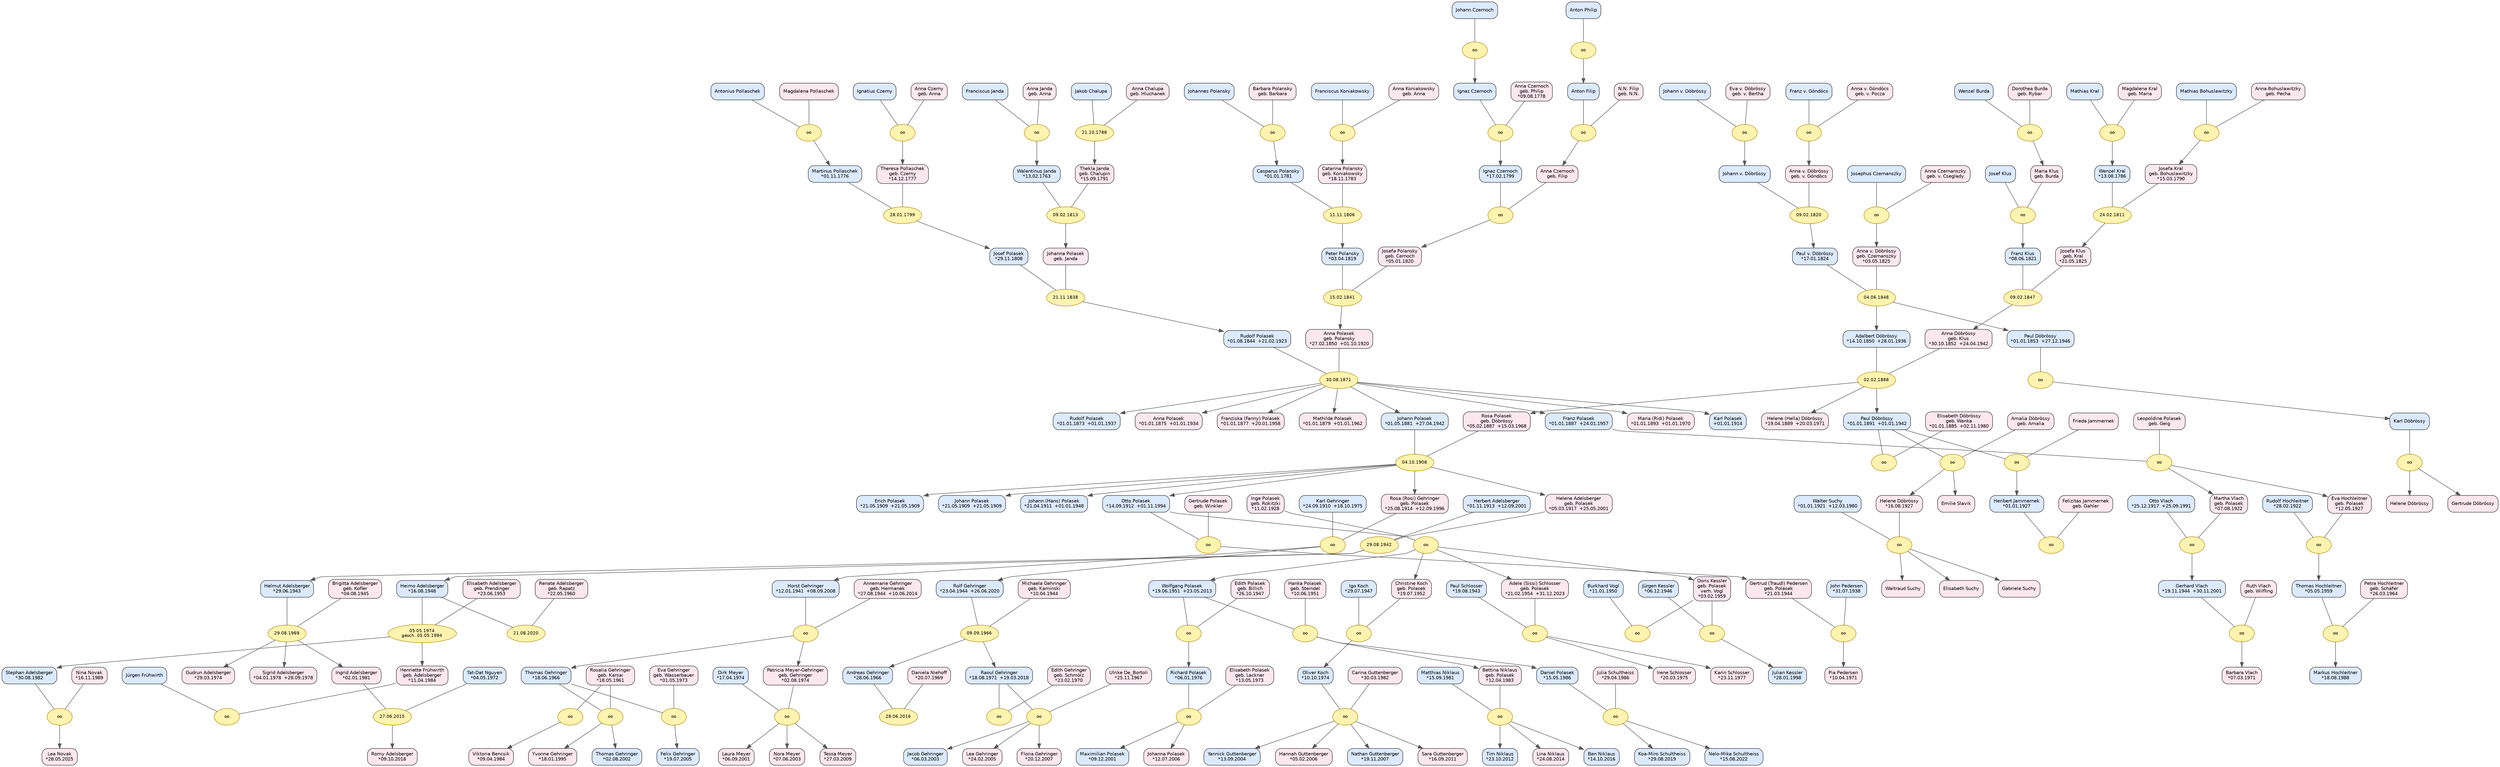 // Stammbaum
digraph {
	concentrate=false nodesep=0.45 overlap=false rankdir=TB ranksep=0.70 splines=polyline
	graph [fontname="DejaVu Sans" fontsize=12 label="" labelloc=t ordering=out]
	node [color="#333333" fontname="DejaVu Sans" fontsize=10 shape=box style="rounded,filled"]
	edge [color="#555555" fontname="DejaVu Sans"]
	att03 [label="Johann Polasek
*01.05.1881  +27.04.1942" fillcolor="#dbeafe" id=P_att03]
	att04 [label="Rosa Polasek
geb. Döbrössy
*05.02.1887  +15.03.1968" fillcolor="#fde7ef" id=P_att04]
	att05 [label="Herbert Adelsberger
*01.11.1913  +12.09.2001" fillcolor="#dbeafe" id=P_att05]
	att06 [label="Helene Adelsberger
geb. Polasek
*05.03.1917  +25.05.2001" fillcolor="#fde7ef" id=P_att06]
	att07 [label="Heimo Adelsberger
*16.08.1948" fillcolor="#dbeafe" id=P_att07]
	att08 [label="Renate Adelsberger
geb. Rapatz
*22.05.1960" fillcolor="#fde7ef" id=P_att08]
	att09 [label="Adalbert Döbrössy
*14.10.1850  +28.01.1936" fillcolor="#dbeafe" id=P_att09]
	att10 [label="Anna Döbrössy
geb. Klus
*30.10.1852  +24.04.1942" fillcolor="#fde7ef" id=P_att10]
	att14 [label="Elisabeth Adelsberger
geb. Prendinger
*23.06.1953" fillcolor="#fde7ef" id=P_att14]
	att21 [label="Stephan Adelsberger
*30.08.1982" fillcolor="#dbeafe" id=P_att21]
	att22 [label="Paul Döbrössy
*01.01.1853  +27.12.1946" fillcolor="#dbeafe" id=P_att22]
	att23 [label="Helene (Hella) Döbrössy
*19.04.1889  +20.03.1971" fillcolor="#fde7ef" id=P_att23]
	att24 [label="Walter Suchy
*01.01.1921  +12.03.1980" fillcolor="#dbeafe" id=P_att24]
	att25 [label="Waltraud Suchy" fillcolor="#fde7ef" id=P_att25]
	att26 [label="Elisabeth Suchy" fillcolor="#fde7ef" id=P_att26]
	att27 [label="Gabriele Suchy" fillcolor="#fde7ef" id=P_att27]
	att28 [label="Paul Döbrössy
*01.01.1891  +01.01.1942" fillcolor="#dbeafe" id=P_att28]
	att29 [label="Elisabeth Döbrössy
geb. Wanka
*01.01.1885  +02.11.1980" fillcolor="#fde7ef" id=P_att29]
	att30 [label="Emilie Slavik" fillcolor="#fde7ef" id=P_att30]
	att31 [label="Helene Döbrössy
*16.08.1927" fillcolor="#fde7ef" id=P_att31]
	att32 [label="Gudrun Adelsberger
*29.03.1974" fillcolor="#fde7ef" id=P_att32]
	att33 [label="Sigrid Adelsberger
*04.01.1978  +28.09.1978" fillcolor="#fde7ef" id=P_att33]
	att34 [label="Ingrid Adelsberger
*02.01.1981" fillcolor="#fde7ef" id=P_att34]
	att35 [label="Henriette Frühwirth
geb. Adelsberger
*11.04.1984" fillcolor="#fde7ef" id=P_att35]
	att36 [label="Helmut Adelsberger
*29.06.1943" fillcolor="#dbeafe" id=P_att36]
	att38 [label="Rosa (Rosi) Gehringer
geb. Polasek
*25.08.1914  +12.09.1996" fillcolor="#fde7ef" id=P_att38]
	att41 [label="Lea Novak
*28.05.2025" fillcolor="#fde7ef" id=P_att41]
	attS02 [label="Nina Novak
*16.11.1989" fillcolor="#fde7ef" id=P_attS02]
	cza03 [label="Rudolf Polasek
*01.08.1844  +21.02.1923" fillcolor="#dbeafe" id=P_cza03]
	cza04 [label="Anna Polasek
geb. Polansky
*27.02.1850  +01.10.1920" fillcolor="#fde7ef" id=P_cza04]
	cza05 [label="Josef Polasek
*29.11.1808" fillcolor="#dbeafe" id=P_cza05]
	cza06 [label="Johanna Polasek
geb. Janda" fillcolor="#fde7ef" id=P_cza06]
	cza07 [label="Peter Polansky
*03.04.1819" fillcolor="#dbeafe" id=P_cza07]
	cza08 [label="Josefa Polansky
geb. Cernoch
*05.01.1820" fillcolor="#fde7ef" id=P_cza08]
	cza09 [label="Martinus Pollaschek
*01.11.1776" fillcolor="#dbeafe" id=P_cza09]
	cza10 [label="Theresa Pollaschek
geb. Czerny
*14.12.1777" fillcolor="#fde7ef" id=P_cza10]
	cza11 [label="Walentinus Janda
*13.02.1763" fillcolor="#dbeafe" id=P_cza11]
	cza12 [label="Thekla Janda
geb. Chalupin
*15.09.1791" fillcolor="#fde7ef" id=P_cza12]
	cza13 [label="Casparus Polansky
*01.01.1781" fillcolor="#dbeafe" id=P_cza13]
	cza14 [label="Catarina Polansky
geb. Koniakowsky
*18.11.1783" fillcolor="#fde7ef" id=P_cza14]
	cza15 [label="Ignaz Czernoch
*17.02.1799" fillcolor="#dbeafe" id=P_cza15]
	cza16 [label="Anna Czernoch
geb. Filip" fillcolor="#fde7ef" id=P_cza16]
	cza17 [label="Antonius Pollaschek" fillcolor="#dbeafe" id=P_cza17]
	cza18 [label="Magdalena Pollaschek" fillcolor="#fde7ef" id=P_cza18]
	cza19 [label="Ignatius Czerny" fillcolor="#dbeafe" id=P_cza19]
	cza20 [label="Anna Czerny
geb. Anna" fillcolor="#fde7ef" id=P_cza20]
	cza21 [label="Franciscus Janda" fillcolor="#dbeafe" id=P_cza21]
	cza22 [label="Anna Janda
geb. Anna" fillcolor="#fde7ef" id=P_cza22]
	cza23 [label="Jakob Chalupa" fillcolor="#dbeafe" id=P_cza23]
	cza24 [label="Anna Chalupa
geb. Hluchanek" fillcolor="#fde7ef" id=P_cza24]
	cza25 [label="Johannes Polansky" fillcolor="#dbeafe" id=P_cza25]
	cza26 [label="Barbara Polansky
geb. Barbara" fillcolor="#fde7ef" id=P_cza26]
	cza27 [label="Franciscus Koniakowsky" fillcolor="#dbeafe" id=P_cza27]
	cza28 [label="Anna Koniakowsky
geb. Anna" fillcolor="#fde7ef" id=P_cza28]
	cza29 [label="Ignaz Czernoch" fillcolor="#dbeafe" id=P_cza29]
	cza30 [label="Anna Czernoch
geb. Philip
*09.08.1778" fillcolor="#fde7ef" id=P_cza30]
	cza31 [label="Anton Filip" fillcolor="#dbeafe" id=P_cza31]
	cza32 [label="N.N. Filip
geb. N.N." fillcolor="#fde7ef" id=P_cza32]
	cza33 [label="Johann Czernoch" fillcolor="#dbeafe" id=P_cza33]
	cza34 [label="Anton Philip" fillcolor="#dbeafe" id=P_cza34]
	g2p07 [label="Elisabeth Polasek
geb. Lackner
*13.05.1973" fillcolor="#fde7ef" id=P_g2p07]
	g2p08 [label="Maximilian Polasek
*09.12.2001" fillcolor="#dbeafe" id=P_g2p08]
	g2p09 [label="Johanna Polasek
*12.07.2006" fillcolor="#fde7ef" id=P_g2p09]
	g2p10 [label="Matthias Niklaus
*15.09.1981" fillcolor="#dbeafe" id=P_g2p10]
	g2p11 [label="Tim Niklaus
*23.10.2012" fillcolor="#dbeafe" id=P_g2p11]
	g2p12 [label="Lina Niklaus
*24.08.2014" fillcolor="#fde7ef" id=P_g2p12]
	g2p13 [label="Ben Niklaus
*14.10.2016" fillcolor="#dbeafe" id=P_g2p13]
	g2p14 [label="Julia Schultheiss
*29.04.1986" fillcolor="#fde7ef" id=P_g2p14]
	g2p15 [label="Koa-Miro Schultheiss
*29.08.2019" fillcolor="#dbeafe" id=P_g2p15]
	g2p16 [label="Nelo-Mika Schultheiss
*15.08.2022" fillcolor="#dbeafe" id=P_g2p16]
	g3p04 [label="Carina Guttenberger
*30.03.1982" fillcolor="#fde7ef" id=P_g3p04]
	g3p05 [label="Yannick Guttenberger
*13.09.2004" fillcolor="#dbeafe" id=P_g3p05]
	g3p06 [label="Hannah Guttenberger
*05.02.2006" fillcolor="#fde7ef" id=P_g3p06]
	g3p07 [label="Nathan Guttenberger
*19.11.2007" fillcolor="#dbeafe" id=P_g3p07]
	g3p08 [label="Sara Guttenberger
*16.09.2011" fillcolor="#fde7ef" id=P_g3p08]
	g4p01 [label="Rosalia Gehringer
geb. Karsai
*18.05.1961" fillcolor="#fde7ef" id=P_g4p01]
	g4p02 [label="Yvonne Gehringer
*18.01.1995" fillcolor="#fde7ef" id=P_g4p02]
	g4p03 [label="Thomas Gehringer
*02.08.2002" fillcolor="#dbeafe" id=P_g4p03]
	g4p04 [label="Eva Gehringer
geb. Wasserbauer
*01.05.1973" fillcolor="#fde7ef" id=P_g4p04]
	g4p05 [label="Felix Gehringer
*19.07.2005" fillcolor="#dbeafe" id=P_g4p05]
	g4p06 [label="Dirk Meyer
*17.04.1974" fillcolor="#dbeafe" id=P_g4p06]
	g4p07 [label="Laura Meyer
*06.09.2001" fillcolor="#fde7ef" id=P_g4p07]
	g4p08 [label="Nora Meyer
*07.06.2003" fillcolor="#fde7ef" id=P_g4p08]
	g4p09 [label="Tessa Meyer
*27.03.2009" fillcolor="#fde7ef" id=P_g4p09]
	g4p10 [label="Viktoria Bencsik
*09.04.1984" fillcolor="#fde7ef" id=P_g4p10]
	g5p04 [label="Daniela Niehoff
*20.07.1969" fillcolor="#fde7ef" id=P_g5p04]
	g5p07 [label="Ulrike De_Bortoli
*25.11.1967" fillcolor="#fde7ef" id=P_g5p07]
	g5p08 [label="Jacob Gehringer
*06.03.2003" fillcolor="#dbeafe" id=P_g5p08]
	g5p09 [label="Lea Gehringer
*24.02.2005" fillcolor="#fde7ef" id=P_g5p09]
	g5p10 [label="Floria Gehringer
*20.12.2007" fillcolor="#fde7ef" id=P_g5p10]
	g6p02 [label="Brigitta Adelsberger
geb. Kofler
*04.08.1945" fillcolor="#fde7ef" id=P_g6p02]
	g6p09 [label="Tat-Dat Nguyen
*04.05.1972" fillcolor="#dbeafe" id=P_g6p09]
	g6p10 [label="Romy Adelsberger
*09.10.2018" fillcolor="#fde7ef" id=P_g6p10]
	g6p13 [label="Jürgen Frühwirth" fillcolor="#dbeafe" id=P_g6p13]
	g6p21 [label="Josef Klus" fillcolor="#dbeafe" id=P_g6p21]
	g6p22 [label="Maria Klus
geb. Burda" fillcolor="#fde7ef" id=P_g6p22]
	geh01 [label="Horst Gehringer
*12.01.1941  +08.09.2008" fillcolor="#dbeafe" id=P_geh01]
	geh02 [label="Annemarie Gehringer
geb. Hermanek
*27.08.1944  +10.06.2014" fillcolor="#fde7ef" id=P_geh02]
	geh03 [label="Rolf Gehringer
*23.04.1944  +26.06.2020" fillcolor="#dbeafe" id=P_geh03]
	geh04 [label="Michaela Gehringer
geb. Kaminski
*10.04.1944" fillcolor="#fde7ef" id=P_geh04]
	geh05 [label="Thomas Gehringer
*18.06.1966" fillcolor="#dbeafe" id=P_geh05]
	geh06 [label="Patricia Meyer-Gehringer
geb. Gehringer
*02.08.1974" fillcolor="#fde7ef" id=P_geh06]
	geh07 [label="Andreas Gehringer
*28.06.1966" fillcolor="#dbeafe" id=P_geh07]
	geh08 [label="Raoul Gehringer
*18.08.1971  +19.03.2018" fillcolor="#dbeafe" id=P_geh08]
	geh09 [label="Karl Gehringer
*24.09.1910  +18.10.1975" fillcolor="#dbeafe" id=P_geh09]
	gehS01 [label="Edith Gehringer
geb. Schmölz
*23.02.1970" fillcolor="#fde7ef" id=P_gehS01]
	hoc01 [label="Rudolf Hochleitner
*28.02.1922" fillcolor="#dbeafe" id=P_hoc01]
	hoc02 [label="Thomas Hochleitner
*05.05.1959" fillcolor="#dbeafe" id=P_hoc02]
	hoc03 [label="Markus Hochleitner
*18.08.1988" fillcolor="#dbeafe" id=P_hoc03]
	hocS01 [label="Petra Hochleitner
geb. Schäfer
*26.03.1964" fillcolor="#fde7ef" id=P_hocS01]
	hun05 [label="Paul v. Döbrössy
*17.01.1824" fillcolor="#dbeafe" id=P_hun05]
	hun06 [label="Anna v. Döbrössy
geb. Czernanszky
*03.05.1825" fillcolor="#fde7ef" id=P_hun06]
	hun07 [label="Franz Klus
*08.06.1821" fillcolor="#dbeafe" id=P_hun07]
	hun08 [label="Josefa Klus
geb. Kral
*21.05.1825" fillcolor="#fde7ef" id=P_hun08]
	hun09 [label="Johann v. Döbrössy" fillcolor="#dbeafe" id=P_hun09]
	hun10 [label="Anna v. Döbrössy
geb. v. Göndöcs" fillcolor="#fde7ef" id=P_hun10]
	hun11 [label="Josephus Czernanszky" fillcolor="#dbeafe" id=P_hun11]
	hun12 [label="Anna Czernanszky
geb. v. Cseglady" fillcolor="#fde7ef" id=P_hun12]
	hun15 [label="Wenzel Kral
*13.08.1786" fillcolor="#dbeafe" id=P_hun15]
	hun16 [label="Josefa Kral
geb. Bohuslawitzky
*15.03.1790" fillcolor="#fde7ef" id=P_hun16]
	hun17 [label="Johann v. Döbrössy" fillcolor="#dbeafe" id=P_hun17]
	hun18 [label="Eva v. Döbrössy
geb. v. Bertha" fillcolor="#fde7ef" id=P_hun18]
	hun19 [label="Franz v. Göndöcs" fillcolor="#dbeafe" id=P_hun19]
	hun20 [label="Anna v. Göndöcs
geb. v. Pocza" fillcolor="#fde7ef" id=P_hun20]
	hun27 [label="Wenzel Burda" fillcolor="#dbeafe" id=P_hun27]
	hun28 [label="Dorothea Burda
geb. Rybar" fillcolor="#fde7ef" id=P_hun28]
	hun29 [label="Mathias Kral" fillcolor="#dbeafe" id=P_hun29]
	hun30 [label="Magdalena Kral
geb. Maria" fillcolor="#fde7ef" id=P_hun30]
	hun31 [label="Mathias Bohuslawitzky" fillcolor="#dbeafe" id=P_hun31]
	hun32 [label="Anna Bohuslawitzky
geb. Pecha" fillcolor="#fde7ef" id=P_hun32]
	ped01 [label="John Pedersen
*31.07.1938" fillcolor="#dbeafe" id=P_ped01]
	ped02 [label="Pia Pedersen
*10.04.1971" fillcolor="#fde7ef" id=P_ped02]
	pol01 [label="Franz Polasek
*01.01.1887  +24.01.1957" fillcolor="#dbeafe" id=P_pol01]
	pol02 [label="Karl Polasek
+01.01.1914" fillcolor="#dbeafe" id=P_pol02]
	pol03 [label="Rudolf Polasek
*01.01.1873  +01.01.1937" fillcolor="#dbeafe" id=P_pol03]
	pol04 [label="Anna Polasek
*01.01.1875  +01.01.1934" fillcolor="#fde7ef" id=P_pol04]
	pol05 [label="Franziska (Fanny) Polasek
*01.01.1877  +20.01.1958" fillcolor="#fde7ef" id=P_pol05]
	pol06 [label="Mathilde Polasek
*01.01.1879  +01.01.1962" fillcolor="#fde7ef" id=P_pol06]
	pol07 [label="Maria (Ridi) Polasek
*01.01.1893  +01.01.1970" fillcolor="#fde7ef" id=P_pol07]
	pol08 [label="Erich Polasek
*21.05.1909  +21.05.1909" fillcolor="#dbeafe" id=P_pol08]
	pol09 [label="Johann Polasek
*21.05.1909  +21.05.1909" fillcolor="#dbeafe" id=P_pol09]
	pol10 [label="Johann (Hans) Polasek
*21.04.1911  +01.01.1948" fillcolor="#dbeafe" id=P_pol10]
	pol11 [label="Otto Polasek
*14.09.1912  +01.11.1994" fillcolor="#dbeafe" id=P_pol11]
	pol12 [label="Martha Vlach
geb. Polasek
*07.08.1922" fillcolor="#fde7ef" id=P_pol12]
	pol13 [label="Eva Hochleitner
geb. Polasek
*12.05.1927" fillcolor="#fde7ef" id=P_pol13]
	pol14 [label="Gertrud (Traudl) Pedersen
geb. Polasek
*21.03.1944" fillcolor="#fde7ef" id=P_pol14]
	pol15 [label="Wolfgang Polasek
*19.06.1951  +23.05.2013" fillcolor="#dbeafe" id=P_pol15]
	pol16 [label="Christine Koch
geb. Polasek
*19.07.1952" fillcolor="#fde7ef" id=P_pol16]
	pol17 [label="Adele (Sissi) Schlosser
geb. Polasek
*21.02.1954  +31.12.2023" fillcolor="#fde7ef" id=P_pol17]
	pol18 [label="Doris Kessler
geb. Polasek
verh. Vogl
*03.02.1959" fillcolor="#fde7ef" id=P_pol18]
	pol19 [label="Richard Polasek
*06.01.1976" fillcolor="#dbeafe" id=P_pol19]
	pol20 [label="Bettina Niklaus
geb. Polasek
*12.04.1983" fillcolor="#fde7ef" id=P_pol20]
	pol21 [label="Daniel Polasek
*15.05.1986" fillcolor="#dbeafe" id=P_pol21]
	pol22 [label="Oliver Koch
*10.10.1974" fillcolor="#dbeafe" id=P_pol22]
	pol23 [label="Irene Schlosser
*20.03.1975" fillcolor="#fde7ef" id=P_pol23]
	pol24 [label="Karin Schlosser
*23.11.1977" fillcolor="#fde7ef" id=P_pol24]
	pol25 [label="Julian Kessler
*28.01.1998" fillcolor="#dbeafe" id=P_pol25]
	polS01 [label="Leopoldine Polasek
geb. Geig" fillcolor="#fde7ef" id=P_polS01]
	polS02 [label="Gertrude Polasek
geb. Winkler" fillcolor="#fde7ef" id=P_polS02]
	polS03 [label="Inge Polasek
geb. Rokitzki
*11.02.1928" fillcolor="#fde7ef" id=P_polS03]
	polS04 [label="Edith Polasek
geb. Billich
*26.10.1947" fillcolor="#fde7ef" id=P_polS04]
	polS05 [label="Hanka Polasek
geb. Steindel
*10.06.1951" fillcolor="#fde7ef" id=P_polS05]
	polS06 [label="Igo Koch
*29.07.1947" fillcolor="#dbeafe" id=P_polS06]
	polS07 [label="Paul Schlosser
*19.08.1943" fillcolor="#dbeafe" id=P_polS07]
	polS08 [label="Burkhard Vogl
*11.01.1950" fillcolor="#dbeafe" id=P_polS08]
	polS09 [label="Jürgen Kessler
*06.12.1946" fillcolor="#dbeafe" id=P_polS09]
	vlc01 [label="Otto Vlach
*25.12.1917  +25.09.1991" fillcolor="#dbeafe" id=P_vlc01]
	vlc02 [label="Gerhard Vlach
*19.11.1944  +30.11.2001" fillcolor="#dbeafe" id=P_vlc02]
	vlc03 [label="Ruth Vlach
geb. Wilfling" fillcolor="#fde7ef" id=P_vlc03]
	vlc04 [label="Barbara Vlach
*07.03.1971" fillcolor="#fde7ef" id=P_vlc04]
	attS03 [label="Amalia Döbrössy
geb. Amalia" fillcolor="#fde7ef" id=P_attS03]
	jam01 [label="Frieda Jammernek" fillcolor="#fde7ef" id=P_jam01]
	jam02 [label="Heribert Jammernek
*01.01.1927" fillcolor="#dbeafe" id=P_jam02]
	gah01 [label="Felizitas Jammernek
geb. Gahler" fillcolor="#fde7ef" id=P_gah01]
	att42 [label="Karl Döbrössy" fillcolor="#dbeafe" id=P_att42]
	att43 [label="Helene Döbrössy" fillcolor="#fde7ef" id=P_att43]
	att44 [label="Gertrude Döbrössy" fillcolor="#fde7ef" id=P_att44]
	M_hunF12 [label=oo color="#b08900" fillcolor="#fff3b0" fontsize=9 id=M_hunF12 shape=ellipse style=filled]
	subgraph rank_hunF12 {
		rank=same
		hun27
		hun28
	}
	hun27 -> hun28 [constraint=true minlen=0 style=invis weight=3600]
	hun27 -> M_hunF12 [dir=none minlen=1 weight=60]
	hun28 -> M_hunF12 [dir=none minlen=1 weight=60]
	subgraph kids_hunF12 {
		rank=same
		g6p22
	}
	M_hunF12 -> g6p22
	subgraph pair_g6p22 {
		rank=same
		g6p22
		g6p21
	}
	g6p21 -> g6p22 [constraint=true minlen=0 style=invis weight=2600]
	g6p21 -> g6p22 [constraint=true minlen=0 style=invis weight=300]
	M_hunF13 [label=oo color="#b08900" fillcolor="#fff3b0" fontsize=9 id=M_hunF13 shape=ellipse style=filled]
	subgraph rank_hunF13 {
		rank=same
		hun29
		hun30
	}
	hun29 -> hun30 [constraint=true minlen=0 style=invis weight=3600]
	hun29 -> M_hunF13 [dir=none minlen=1 weight=60]
	hun30 -> M_hunF13 [dir=none minlen=1 weight=60]
	subgraph kids_hunF13 {
		rank=same
		hun15
	}
	M_hunF13 -> hun15
	subgraph pair_hun15 {
		rank=same
		hun15
		hun16
	}
	hun15 -> hun16 [constraint=true minlen=0 style=invis weight=2600]
	hun15 -> hun16 [constraint=true minlen=0 style=invis weight=300]
	M_hunF14 [label=oo color="#b08900" fillcolor="#fff3b0" fontsize=9 id=M_hunF14 shape=ellipse style=filled]
	subgraph rank_hunF14 {
		rank=same
		hun31
		hun32
	}
	hun31 -> hun32 [constraint=true minlen=0 style=invis weight=3600]
	hun31 -> M_hunF14 [dir=none minlen=1 weight=60]
	hun32 -> M_hunF14 [dir=none minlen=1 weight=60]
	subgraph kids_hunF14 {
		rank=same
		hun16
	}
	M_hunF14 -> hun16
	subgraph pair_hun16 {
		rank=same
		hun16
		hun15
	}
	hun15 -> hun16 [constraint=true minlen=0 style=invis weight=2600]
	hun15 -> hun16 [constraint=true minlen=0 style=invis weight=300]
	M_hunF4 [label=oo color="#b08900" fillcolor="#fff3b0" fontsize=9 id=M_hunF4 shape=ellipse style=filled]
	subgraph rank_hunF4 {
		rank=same
		hun17
		hun18
	}
	hun17 -> hun18 [constraint=true minlen=0 style=invis weight=3600]
	hun17 -> M_hunF4 [dir=none minlen=1 weight=60]
	hun18 -> M_hunF4 [dir=none minlen=1 weight=60]
	subgraph kids_hunF4 {
		rank=same
		hun09
	}
	M_hunF4 -> hun09
	subgraph pair_hun09 {
		rank=same
		hun09
		hun10
	}
	hun09 -> hun10 [constraint=true minlen=0 style=invis weight=2600]
	hun09 -> hun10 [constraint=true minlen=0 style=invis weight=300]
	M_hunF5 [label=oo color="#b08900" fillcolor="#fff3b0" fontsize=9 id=M_hunF5 shape=ellipse style=filled]
	subgraph rank_hunF5 {
		rank=same
		hun19
		hun20
	}
	hun19 -> hun20 [constraint=true minlen=0 style=invis weight=3600]
	hun19 -> M_hunF5 [dir=none minlen=1 weight=60]
	hun20 -> M_hunF5 [dir=none minlen=1 weight=60]
	subgraph kids_hunF5 {
		rank=same
		hun10
	}
	M_hunF5 -> hun10
	subgraph pair_hun10 {
		rank=same
		hun10
		hun09
	}
	hun09 -> hun10 [constraint=true minlen=0 style=invis weight=2600]
	hun09 -> hun10 [constraint=true minlen=0 style=invis weight=300]
	M_hunF6 [label=oo color="#b08900" fillcolor="#fff3b0" fontsize=9 id=M_hunF6 shape=ellipse style=filled]
	subgraph rank_hunF6 {
		rank=same
		hun11
		hun12
	}
	hun11 -> hun12 [constraint=true minlen=0 style=invis weight=3600]
	hun11 -> M_hunF6 [dir=none minlen=1 weight=60]
	hun12 -> M_hunF6 [dir=none minlen=1 weight=60]
	subgraph kids_hunF6 {
		rank=same
		hun06
	}
	M_hunF6 -> hun06
	subgraph pair_hun06 {
		rank=same
		hun06
		hun05
	}
	hun05 -> hun06 [constraint=true minlen=0 style=invis weight=2600]
	hun05 -> hun06 [constraint=true minlen=0 style=invis weight=300]
	M_hunF10 [label="24.02.1811" color="#b08900" fillcolor="#fff3b0" fontsize=9 id=M_hunF10 shape=ellipse style=filled]
	subgraph rank_hunF10 {
		rank=same
		hun15
		hun16
	}
	hun15 -> hun16 [constraint=true minlen=0 style=invis weight=3600]
	hun15 -> M_hunF10 [dir=none minlen=1 weight=60]
	hun16 -> M_hunF10 [dir=none minlen=1 weight=60]
	subgraph kids_hunF10 {
		rank=same
		hun08
	}
	M_hunF10 -> hun08
	subgraph pair_hun08 {
		rank=same
		hun08
		hun07
	}
	hun07 -> hun08 [constraint=true minlen=0 style=invis weight=2600]
	hun07 -> hun08 [constraint=true minlen=0 style=invis weight=300]
	M_hunF2 [label="09.02.1820" color="#b08900" fillcolor="#fff3b0" fontsize=9 id=M_hunF2 shape=ellipse style=filled]
	subgraph rank_hunF2 {
		rank=same
		hun09
		hun10
	}
	hun09 -> hun10 [constraint=true minlen=0 style=invis weight=3600]
	hun09 -> M_hunF2 [dir=none minlen=1 weight=60]
	hun10 -> M_hunF2 [dir=none minlen=1 weight=60]
	subgraph kids_hunF2 {
		rank=same
		hun05
	}
	M_hunF2 -> hun05
	subgraph pair_hun05 {
		rank=same
		hun05
		hun06
	}
	hun05 -> hun06 [constraint=true minlen=0 style=invis weight=2600]
	hun05 -> hun06 [constraint=true minlen=0 style=invis weight=300]
	M_hunF1 [label="04.06.1848" color="#b08900" fillcolor="#fff3b0" fontsize=9 id=M_hunF1 shape=ellipse style=filled]
	subgraph rank_hunF1 {
		rank=same
		hun05
		hun06
	}
	hun05 -> hun06 [constraint=true minlen=0 style=invis weight=3600]
	hun05 -> M_hunF1 [dir=none minlen=1 weight=60]
	hun06 -> M_hunF1 [dir=none minlen=1 weight=60]
	subgraph kids_hunF1 {
		rank=same
		att09
		att22
	}
	M_hunF1 -> att09
	M_hunF1 -> att22
	att09 -> att22 [constraint=true minlen=0 style=invis weight=1400]
	subgraph pair_att09 {
		rank=same
		att09
		att10
	}
	att09 -> att10 [constraint=true minlen=0 style=invis weight=2600]
	att10 -> att22 [constraint=true minlen=0 style=invis weight=2000]
	att09 -> att10 [constraint=true minlen=0 style=invis weight=300]
	att10 -> att22 [constraint=true minlen=0 style=invis weight=300]
	M_hunF8 [label="09.02.1847" color="#b08900" fillcolor="#fff3b0" fontsize=9 id=M_hunF8 shape=ellipse style=filled]
	subgraph rank_hunF8 {
		rank=same
		hun07
		hun08
	}
	hun07 -> hun08 [constraint=true minlen=0 style=invis weight=3600]
	hun07 -> M_hunF8 [dir=none minlen=1 weight=60]
	hun08 -> M_hunF8 [dir=none minlen=1 weight=60]
	subgraph kids_hunF8 {
		rank=same
		att10
	}
	M_hunF8 -> att10
	subgraph pair_att10 {
		rank=same
		att10
		att09
	}
	att09 -> att10 [constraint=true minlen=0 style=invis weight=2600]
	att09 -> att10 [constraint=true minlen=0 style=invis weight=300]
	M_attF4 [label="02.02.1888" color="#b08900" fillcolor="#fff3b0" fontsize=9 id=M_attF4 shape=ellipse style=filled]
	subgraph rank_attF4 {
		rank=same
		att09
		att10
	}
	att09 -> att10 [constraint=true minlen=0 style=invis weight=3600]
	att09 -> M_attF4 [dir=none minlen=1 weight=60]
	att10 -> M_attF4 [dir=none minlen=1 weight=60]
	subgraph kids_attF4 {
		rank=same
		att04
		att23
		att28
	}
	M_attF4 -> att04
	M_attF4 -> att23
	M_attF4 -> att28
	att04 -> att23 [constraint=true minlen=0 style=invis weight=1400]
	att23 -> att28 [constraint=true minlen=0 style=invis weight=1400]
	subgraph pair_att04 {
		rank=same
		att04
		att03
	}
	att03 -> att04 [constraint=true minlen=0 style=invis weight=2600]
	att04 -> att23 [constraint=true minlen=0 style=invis weight=2000]
	subgraph pair_att28 {
		rank=same
		att28
		att29
	}
	att28 -> att29 [constraint=true minlen=0 style=invis weight=2600]
	att03 -> att04 [constraint=true minlen=0 style=invis weight=300]
	att28 -> att29 [constraint=true minlen=0 style=invis weight=300]
	att29 -> attS03 [constraint=true minlen=0 style=invis weight=300]
	attS03 -> jam01 [constraint=true minlen=0 style=invis weight=300]
	att04 -> att23 [constraint=true minlen=0 style=invis weight=300]
	att23 -> att28 [constraint=true minlen=0 style=invis weight=300]
	M_attF1 [label="04.10.1908" color="#b08900" fillcolor="#fff3b0" fontsize=9 id=M_attF1 shape=ellipse style=filled]
	subgraph rank_attF1 {
		rank=same
		att03
		att04
	}
	att03 -> att04 [constraint=true minlen=0 style=invis weight=3600]
	att03 -> M_attF1 [dir=none minlen=1 weight=60]
	att04 -> M_attF1 [dir=none minlen=1 weight=60]
	subgraph kids_attF1 {
		rank=same
		pol08
		pol09
		pol10
		pol11
		att38
		att06
	}
	M_attF1 -> pol08
	M_attF1 -> pol09
	M_attF1 -> pol10
	M_attF1 -> pol11
	M_attF1 -> att38
	M_attF1 -> att06
	pol08 -> pol09 [constraint=true minlen=0 style=invis weight=1400]
	pol09 -> pol10 [constraint=true minlen=0 style=invis weight=1400]
	pol10 -> pol11 [constraint=true minlen=0 style=invis weight=1400]
	pol11 -> att38 [constraint=true minlen=0 style=invis weight=1400]
	att38 -> att06 [constraint=true minlen=0 style=invis weight=1400]
	subgraph pair_pol11 {
		rank=same
		pol11
		polS02
	}
	pol11 -> polS02 [constraint=true minlen=0 style=invis weight=2600]
	polS02 -> att38 [constraint=true minlen=0 style=invis weight=2000]
	subgraph pair_att38 {
		rank=same
		att38
		geh09
	}
	geh09 -> att38 [constraint=true minlen=0 style=invis weight=2600]
	att38 -> att06 [constraint=true minlen=0 style=invis weight=2000]
	subgraph pair_att06 {
		rank=same
		att06
		att05
	}
	att05 -> att06 [constraint=true minlen=0 style=invis weight=2600]
	pol11 -> polS02 [constraint=true minlen=0 style=invis weight=300]
	polS02 -> polS03 [constraint=true minlen=0 style=invis weight=300]
	geh09 -> att38 [constraint=true minlen=0 style=invis weight=300]
	att05 -> att06 [constraint=true minlen=0 style=invis weight=300]
	pol08 -> pol09 [constraint=true minlen=0 style=invis weight=300]
	pol09 -> pol10 [constraint=true minlen=0 style=invis weight=300]
	pol10 -> pol11 [constraint=true minlen=0 style=invis weight=300]
	polS03 -> geh09 [constraint=true minlen=0 style=invis weight=300]
	att38 -> att05 [constraint=true minlen=0 style=invis weight=300]
	M_attF2 [label="29.08.1942" color="#b08900" fillcolor="#fff3b0" fontsize=9 id=M_attF2 shape=ellipse style=filled]
	subgraph rank_attF2 {
		rank=same
		att05
		att06
	}
	att05 -> att06 [constraint=true minlen=0 style=invis weight=3600]
	att05 -> M_attF2 [dir=none minlen=1 weight=60]
	att06 -> M_attF2 [dir=none minlen=1 weight=60]
	subgraph kids_attF2 {
		rank=same
		att36
		att07
	}
	M_attF2 -> att36
	M_attF2 -> att07
	att36 -> att07 [constraint=true minlen=0 style=invis weight=1400]
	subgraph pair_att36 {
		rank=same
		att36
		g6p02
	}
	att36 -> g6p02 [constraint=true minlen=0 style=invis weight=2600]
	g6p02 -> att07 [constraint=true minlen=0 style=invis weight=2000]
	subgraph pair_att07 {
		rank=same
		att07
		att14
	}
	att07 -> att14 [constraint=true minlen=0 style=invis weight=2600]
	att36 -> g6p02 [constraint=true minlen=0 style=invis weight=300]
	att07 -> att14 [constraint=true minlen=0 style=invis weight=300]
	att14 -> att08 [constraint=true minlen=0 style=invis weight=300]
	g6p02 -> att07 [constraint=true minlen=0 style=invis weight=300]
	M_attF5 [label="05.05.1974
gesch. 05.05.1994" color="#b08900" fillcolor="#fff3b0" fontsize=9 id=M_attF5 shape=ellipse style=filled]
	subgraph rank_attF5 {
		rank=same
		att07
		att14
	}
	att07 -> att14 [constraint=true minlen=0 style=invis weight=3600]
	att07 -> M_attF5 [dir=none minlen=1 weight=60]
	att14 -> M_attF5 [dir=none minlen=1 weight=60]
	subgraph kids_attF5 {
		rank=same
		att21
		att35
	}
	M_attF5 -> att21
	M_attF5 -> att35
	att21 -> att35 [constraint=true minlen=0 style=invis weight=1400]
	subgraph pair_att21 {
		rank=same
		att21
		attS02
	}
	att21 -> attS02 [constraint=true minlen=0 style=invis weight=2600]
	attS02 -> att35 [constraint=true minlen=0 style=invis weight=2000]
	subgraph pair_att35 {
		rank=same
		att35
		g6p13
	}
	g6p13 -> att35 [constraint=true minlen=0 style=invis weight=2600]
	att21 -> attS02 [constraint=true minlen=0 style=invis weight=300]
	g6p13 -> att35 [constraint=true minlen=0 style=invis weight=300]
	attS02 -> g6p13 [constraint=true minlen=0 style=invis weight=300]
	M_attF3 [label="21.08.2020" color="#b08900" fillcolor="#fff3b0" fontsize=9 id=M_attF3 shape=ellipse style=filled]
	subgraph rank_attF3 {
		rank=same
		att07
		att08
	}
	att07 -> att08 [constraint=true minlen=0 style=invis weight=3600]
	att07 -> M_attF3 [dir=none minlen=1 weight=60]
	att08 -> M_attF3 [dir=none minlen=1 weight=60]
	M_attF6 [label=oo color="#b08900" fillcolor="#fff3b0" fontsize=9 id=M_attF6 shape=ellipse style=filled]
	subgraph rank_attF6 {
		rank=same
		att24
		att31
	}
	att24 -> att31 [constraint=true minlen=0 style=invis weight=3600]
	att24 -> M_attF6 [dir=none minlen=1 weight=60]
	att31 -> M_attF6 [dir=none minlen=1 weight=60]
	subgraph kids_attF6 {
		rank=same
		att25
		att26
		att27
	}
	M_attF6 -> att25
	M_attF6 -> att26
	M_attF6 -> att27
	att25 -> att26 [constraint=true minlen=0 style=invis weight=1400]
	att26 -> att27 [constraint=true minlen=0 style=invis weight=1400]
	att25 -> att26 [constraint=true minlen=0 style=invis weight=300]
	att26 -> att27 [constraint=true minlen=0 style=invis weight=300]
	M_attF7 [label=oo color="#b08900" fillcolor="#fff3b0" fontsize=9 id=M_attF7 shape=ellipse style=filled]
	subgraph rank_attF7 {
		rank=same
		att28
		att29
	}
	att28 -> att29 [constraint=true minlen=0 style=invis weight=3600]
	att28 -> M_attF7 [dir=none minlen=1 weight=60]
	att29 -> M_attF7 [dir=none minlen=1 weight=60]
	M_gehF3 [label=oo color="#b08900" fillcolor="#fff3b0" fontsize=9 id=M_gehF3 shape=ellipse style=filled]
	subgraph rank_gehF3 {
		rank=same
		geh09
		att38
	}
	geh09 -> att38 [constraint=true minlen=0 style=invis weight=3600]
	geh09 -> M_gehF3 [dir=none minlen=1 weight=60]
	att38 -> M_gehF3 [dir=none minlen=1 weight=60]
	subgraph kids_gehF3 {
		rank=same
		geh01
		geh03
	}
	M_gehF3 -> geh01
	M_gehF3 -> geh03
	geh01 -> geh03 [constraint=true minlen=0 style=invis weight=1400]
	subgraph pair_geh01 {
		rank=same
		geh01
		geh02
	}
	geh01 -> geh02 [constraint=true minlen=0 style=invis weight=2600]
	geh02 -> geh03 [constraint=true minlen=0 style=invis weight=2000]
	subgraph pair_geh03 {
		rank=same
		geh03
		geh04
	}
	geh03 -> geh04 [constraint=true minlen=0 style=invis weight=2600]
	geh01 -> geh02 [constraint=true minlen=0 style=invis weight=300]
	geh03 -> geh04 [constraint=true minlen=0 style=invis weight=300]
	geh02 -> geh03 [constraint=true minlen=0 style=invis weight=300]
	M_gehF1 [label=oo color="#b08900" fillcolor="#fff3b0" fontsize=9 id=M_gehF1 shape=ellipse style=filled]
	subgraph rank_gehF1 {
		rank=same
		geh01
		geh02
	}
	geh01 -> geh02 [constraint=true minlen=0 style=invis weight=3600]
	geh01 -> M_gehF1 [dir=none minlen=1 weight=60]
	geh02 -> M_gehF1 [dir=none minlen=1 weight=60]
	subgraph kids_gehF1 {
		rank=same
		geh05
		geh06
	}
	M_gehF1 -> geh05
	M_gehF1 -> geh06
	geh05 -> geh06 [constraint=true minlen=0 style=invis weight=1400]
	subgraph pair_geh05 {
		rank=same
		geh05
		g4p01
	}
	geh05 -> g4p01 [constraint=true minlen=0 style=invis weight=2600]
	g4p01 -> geh06 [constraint=true minlen=0 style=invis weight=2000]
	subgraph pair_geh06 {
		rank=same
		geh06
		g4p06
	}
	g4p06 -> geh06 [constraint=true minlen=0 style=invis weight=2600]
	geh05 -> g4p01 [constraint=true minlen=0 style=invis weight=300]
	g4p01 -> g4p04 [constraint=true minlen=0 style=invis weight=300]
	g4p06 -> geh06 [constraint=true minlen=0 style=invis weight=300]
	g4p04 -> g4p06 [constraint=true minlen=0 style=invis weight=300]
	M_gehF2 [label="09.09.1966" color="#b08900" fillcolor="#fff3b0" fontsize=9 id=M_gehF2 shape=ellipse style=filled]
	subgraph rank_gehF2 {
		rank=same
		geh03
		geh04
	}
	geh03 -> geh04 [constraint=true minlen=0 style=invis weight=3600]
	geh03 -> M_gehF2 [dir=none minlen=1 weight=60]
	geh04 -> M_gehF2 [dir=none minlen=1 weight=60]
	subgraph kids_gehF2 {
		rank=same
		geh07
		geh08
	}
	M_gehF2 -> geh07
	M_gehF2 -> geh08
	geh07 -> geh08 [constraint=true minlen=0 style=invis weight=1400]
	subgraph pair_geh07 {
		rank=same
		geh07
		g5p04
	}
	geh07 -> g5p04 [constraint=true minlen=0 style=invis weight=2600]
	g5p04 -> geh08 [constraint=true minlen=0 style=invis weight=2000]
	subgraph pair_geh08 {
		rank=same
		geh08
		gehS01
	}
	geh08 -> gehS01 [constraint=true minlen=0 style=invis weight=2600]
	geh07 -> g5p04 [constraint=true minlen=0 style=invis weight=300]
	geh08 -> gehS01 [constraint=true minlen=0 style=invis weight=300]
	gehS01 -> g5p07 [constraint=true minlen=0 style=invis weight=300]
	g5p04 -> geh08 [constraint=true minlen=0 style=invis weight=300]
	M_gehF4 [label=oo color="#b08900" fillcolor="#fff3b0" fontsize=9 id=M_gehF4 shape=ellipse style=filled]
	subgraph rank_gehF4 {
		rank=same
		geh08
		gehS01
	}
	geh08 -> gehS01 [constraint=true minlen=0 style=invis weight=3600]
	geh08 -> M_gehF4 [dir=none minlen=1 weight=60]
	gehS01 -> M_gehF4 [dir=none minlen=1 weight=60]
	M_g4F0 [label=oo color="#b08900" fillcolor="#fff3b0" fontsize=9 id=M_g4F0 shape=ellipse style=filled]
	g4p01 -> M_g4F0 [dir=none minlen=1 weight=60]
	subgraph kids_g4F0 {
		rank=same
		g4p10
	}
	M_g4F0 -> g4p10
	M_g4F1 [label=oo color="#b08900" fillcolor="#fff3b0" fontsize=9 id=M_g4F1 shape=ellipse style=filled]
	subgraph rank_g4F1 {
		rank=same
		geh05
		g4p01
	}
	geh05 -> g4p01 [constraint=true minlen=0 style=invis weight=3600]
	geh05 -> M_g4F1 [dir=none minlen=1 weight=60]
	g4p01 -> M_g4F1 [dir=none minlen=1 weight=60]
	subgraph kids_g4F1 {
		rank=same
		g4p02
		g4p03
	}
	M_g4F1 -> g4p02
	M_g4F1 -> g4p03
	g4p02 -> g4p03 [constraint=true minlen=0 style=invis weight=1400]
	g4p02 -> g4p03 [constraint=true minlen=0 style=invis weight=300]
	M_g4F2 [label=oo color="#b08900" fillcolor="#fff3b0" fontsize=9 id=M_g4F2 shape=ellipse style=filled]
	subgraph rank_g4F2 {
		rank=same
		geh05
		g4p04
	}
	geh05 -> g4p04 [constraint=true minlen=0 style=invis weight=3600]
	geh05 -> M_g4F2 [dir=none minlen=1 weight=60]
	g4p04 -> M_g4F2 [dir=none minlen=1 weight=60]
	subgraph kids_g4F2 {
		rank=same
		g4p05
	}
	M_g4F2 -> g4p05
	M_g4F3 [label=oo color="#b08900" fillcolor="#fff3b0" fontsize=9 id=M_g4F3 shape=ellipse style=filled]
	subgraph rank_g4F3 {
		rank=same
		g4p06
		geh06
	}
	g4p06 -> geh06 [constraint=true minlen=0 style=invis weight=3600]
	g4p06 -> M_g4F3 [dir=none minlen=1 weight=60]
	geh06 -> M_g4F3 [dir=none minlen=1 weight=60]
	subgraph kids_g4F3 {
		rank=same
		g4p07
		g4p08
		g4p09
	}
	M_g4F3 -> g4p07
	M_g4F3 -> g4p08
	M_g4F3 -> g4p09
	g4p07 -> g4p08 [constraint=true minlen=0 style=invis weight=1400]
	g4p08 -> g4p09 [constraint=true minlen=0 style=invis weight=1400]
	g4p07 -> g4p08 [constraint=true minlen=0 style=invis weight=300]
	g4p08 -> g4p09 [constraint=true minlen=0 style=invis weight=300]
	M_czaF1 [label="30.08.1871" color="#b08900" fillcolor="#fff3b0" fontsize=9 id=M_czaF1 shape=ellipse style=filled]
	subgraph rank_czaF1 {
		rank=same
		cza03
		cza04
	}
	cza03 -> cza04 [constraint=true minlen=0 style=invis weight=3600]
	cza03 -> M_czaF1 [dir=none minlen=1 weight=60]
	cza04 -> M_czaF1 [dir=none minlen=1 weight=60]
	subgraph kids_czaF1 {
		rank=same
		pol03
		pol04
		pol05
		pol06
		att03
		pol01
		pol07
		pol02
	}
	M_czaF1 -> pol03
	M_czaF1 -> pol04
	M_czaF1 -> pol05
	M_czaF1 -> pol06
	M_czaF1 -> att03
	M_czaF1 -> pol01
	M_czaF1 -> pol07
	M_czaF1 -> pol02
	pol03 -> pol04 [constraint=true minlen=0 style=invis weight=1400]
	pol04 -> pol05 [constraint=true minlen=0 style=invis weight=1400]
	pol05 -> pol06 [constraint=true minlen=0 style=invis weight=1400]
	pol06 -> att03 [constraint=true minlen=0 style=invis weight=1400]
	att03 -> pol01 [constraint=true minlen=0 style=invis weight=1400]
	pol01 -> pol07 [constraint=true minlen=0 style=invis weight=1400]
	pol07 -> pol02 [constraint=true minlen=0 style=invis weight=1400]
	subgraph pair_att03 {
		rank=same
		att03
		att04
	}
	att03 -> att04 [constraint=true minlen=0 style=invis weight=2600]
	att04 -> pol01 [constraint=true minlen=0 style=invis weight=2000]
	subgraph pair_pol01 {
		rank=same
		pol01
		polS01
	}
	pol01 -> polS01 [constraint=true minlen=0 style=invis weight=2600]
	polS01 -> pol07 [constraint=true minlen=0 style=invis weight=2000]
	att03 -> att04 [constraint=true minlen=0 style=invis weight=300]
	pol01 -> polS01 [constraint=true minlen=0 style=invis weight=300]
	pol03 -> pol04 [constraint=true minlen=0 style=invis weight=300]
	pol04 -> pol05 [constraint=true minlen=0 style=invis weight=300]
	pol05 -> pol06 [constraint=true minlen=0 style=invis weight=300]
	pol06 -> att03 [constraint=true minlen=0 style=invis weight=300]
	att04 -> pol01 [constraint=true minlen=0 style=invis weight=300]
	polS01 -> pol07 [constraint=true minlen=0 style=invis weight=300]
	pol07 -> pol02 [constraint=true minlen=0 style=invis weight=300]
	M_polF1 [label=oo color="#b08900" fillcolor="#fff3b0" fontsize=9 id=M_polF1 shape=ellipse style=filled]
	subgraph rank_polF1 {
		rank=same
		pol01
		polS01
	}
	pol01 -> polS01 [constraint=true minlen=0 style=invis weight=3600]
	pol01 -> M_polF1 [dir=none minlen=1 weight=60]
	polS01 -> M_polF1 [dir=none minlen=1 weight=60]
	subgraph kids_polF1 {
		rank=same
		pol12
		pol13
	}
	M_polF1 -> pol12
	M_polF1 -> pol13
	pol12 -> pol13 [constraint=true minlen=0 style=invis weight=1400]
	subgraph pair_pol12 {
		rank=same
		pol12
		vlc01
	}
	vlc01 -> pol12 [constraint=true minlen=0 style=invis weight=2600]
	pol12 -> pol13 [constraint=true minlen=0 style=invis weight=2000]
	subgraph pair_pol13 {
		rank=same
		pol13
		hoc01
	}
	hoc01 -> pol13 [constraint=true minlen=0 style=invis weight=2600]
	vlc01 -> pol12 [constraint=true minlen=0 style=invis weight=300]
	hoc01 -> pol13 [constraint=true minlen=0 style=invis weight=300]
	pol12 -> hoc01 [constraint=true minlen=0 style=invis weight=300]
	M_polF2 [label=oo color="#b08900" fillcolor="#fff3b0" fontsize=9 id=M_polF2 shape=ellipse style=filled]
	subgraph rank_polF2 {
		rank=same
		pol11
		polS02
	}
	pol11 -> polS02 [constraint=true minlen=0 style=invis weight=3600]
	pol11 -> M_polF2 [dir=none minlen=1 weight=60]
	polS02 -> M_polF2 [dir=none minlen=1 weight=60]
	subgraph kids_polF2 {
		rank=same
		pol14
	}
	M_polF2 -> pol14
	subgraph pair_pol14 {
		rank=same
		pol14
		ped01
	}
	ped01 -> pol14 [constraint=true minlen=0 style=invis weight=2600]
	ped01 -> pol14 [constraint=true minlen=0 style=invis weight=300]
	M_polF3 [label=oo color="#b08900" fillcolor="#fff3b0" fontsize=9 id=M_polF3 shape=ellipse style=filled]
	subgraph rank_polF3 {
		rank=same
		pol11
		polS03
	}
	pol11 -> polS03 [constraint=true minlen=0 style=invis weight=3600]
	pol11 -> M_polF3 [dir=none minlen=1 weight=60]
	polS03 -> M_polF3 [dir=none minlen=1 weight=60]
	subgraph kids_polF3 {
		rank=same
		pol15
		pol16
		pol17
		pol18
	}
	M_polF3 -> pol15
	M_polF3 -> pol16
	M_polF3 -> pol17
	M_polF3 -> pol18
	pol15 -> pol16 [constraint=true minlen=0 style=invis weight=1400]
	pol16 -> pol17 [constraint=true minlen=0 style=invis weight=1400]
	pol17 -> pol18 [constraint=true minlen=0 style=invis weight=1400]
	subgraph pair_pol15 {
		rank=same
		pol15
		polS04
	}
	pol15 -> polS04 [constraint=true minlen=0 style=invis weight=2600]
	polS04 -> pol16 [constraint=true minlen=0 style=invis weight=2000]
	subgraph pair_pol16 {
		rank=same
		pol16
		polS06
	}
	polS06 -> pol16 [constraint=true minlen=0 style=invis weight=2600]
	pol16 -> pol17 [constraint=true minlen=0 style=invis weight=2000]
	subgraph pair_pol17 {
		rank=same
		pol17
		polS07
	}
	polS07 -> pol17 [constraint=true minlen=0 style=invis weight=2600]
	pol17 -> pol18 [constraint=true minlen=0 style=invis weight=2000]
	subgraph pair_pol18 {
		rank=same
		pol18
		polS08
	}
	polS08 -> pol18 [constraint=true minlen=0 style=invis weight=2600]
	pol15 -> polS04 [constraint=true minlen=0 style=invis weight=300]
	polS04 -> polS05 [constraint=true minlen=0 style=invis weight=300]
	polS06 -> pol16 [constraint=true minlen=0 style=invis weight=300]
	polS07 -> pol17 [constraint=true minlen=0 style=invis weight=300]
	polS08 -> polS09 [constraint=true minlen=0 style=invis weight=300]
	polS09 -> pol18 [constraint=true minlen=0 style=invis weight=300]
	polS05 -> polS06 [constraint=true minlen=0 style=invis weight=300]
	pol16 -> polS07 [constraint=true minlen=0 style=invis weight=300]
	pol17 -> polS08 [constraint=true minlen=0 style=invis weight=300]
	M_polF4 [label=oo color="#b08900" fillcolor="#fff3b0" fontsize=9 id=M_polF4 shape=ellipse style=filled]
	subgraph rank_polF4 {
		rank=same
		pol15
		polS04
	}
	pol15 -> polS04 [constraint=true minlen=0 style=invis weight=3600]
	pol15 -> M_polF4 [dir=none minlen=1 weight=60]
	polS04 -> M_polF4 [dir=none minlen=1 weight=60]
	subgraph kids_polF4 {
		rank=same
		pol19
	}
	M_polF4 -> pol19
	subgraph pair_pol19 {
		rank=same
		pol19
		g2p07
	}
	pol19 -> g2p07 [constraint=true minlen=0 style=invis weight=2600]
	pol19 -> g2p07 [constraint=true minlen=0 style=invis weight=300]
	M_polF5 [label=oo color="#b08900" fillcolor="#fff3b0" fontsize=9 id=M_polF5 shape=ellipse style=filled]
	subgraph rank_polF5 {
		rank=same
		pol15
		polS05
	}
	pol15 -> polS05 [constraint=true minlen=0 style=invis weight=3600]
	pol15 -> M_polF5 [dir=none minlen=1 weight=60]
	polS05 -> M_polF5 [dir=none minlen=1 weight=60]
	subgraph kids_polF5 {
		rank=same
		pol20
		pol21
	}
	M_polF5 -> pol20
	M_polF5 -> pol21
	pol20 -> pol21 [constraint=true minlen=0 style=invis weight=1400]
	subgraph pair_pol20 {
		rank=same
		pol20
		g2p10
	}
	g2p10 -> pol20 [constraint=true minlen=0 style=invis weight=2600]
	pol20 -> pol21 [constraint=true minlen=0 style=invis weight=2000]
	subgraph pair_pol21 {
		rank=same
		pol21
		g2p14
	}
	pol21 -> g2p14 [constraint=true minlen=0 style=invis weight=2600]
	g2p10 -> pol20 [constraint=true minlen=0 style=invis weight=300]
	pol21 -> g2p14 [constraint=true minlen=0 style=invis weight=300]
	pol20 -> pol21 [constraint=true minlen=0 style=invis weight=300]
	M_polF6 [label=oo color="#b08900" fillcolor="#fff3b0" fontsize=9 id=M_polF6 shape=ellipse style=filled]
	subgraph rank_polF6 {
		rank=same
		polS06
		pol16
	}
	polS06 -> pol16 [constraint=true minlen=0 style=invis weight=3600]
	polS06 -> M_polF6 [dir=none minlen=1 weight=60]
	pol16 -> M_polF6 [dir=none minlen=1 weight=60]
	subgraph kids_polF6 {
		rank=same
		pol22
	}
	M_polF6 -> pol22
	subgraph pair_pol22 {
		rank=same
		pol22
		g3p04
	}
	pol22 -> g3p04 [constraint=true minlen=0 style=invis weight=2600]
	pol22 -> g3p04 [constraint=true minlen=0 style=invis weight=300]
	M_polF7 [label=oo color="#b08900" fillcolor="#fff3b0" fontsize=9 id=M_polF7 shape=ellipse style=filled]
	subgraph rank_polF7 {
		rank=same
		polS07
		pol17
	}
	polS07 -> pol17 [constraint=true minlen=0 style=invis weight=3600]
	polS07 -> M_polF7 [dir=none minlen=1 weight=60]
	pol17 -> M_polF7 [dir=none minlen=1 weight=60]
	subgraph kids_polF7 {
		rank=same
		pol23
		pol24
	}
	M_polF7 -> pol23
	M_polF7 -> pol24
	pol23 -> pol24 [constraint=true minlen=0 style=invis weight=1400]
	pol23 -> pol24 [constraint=true minlen=0 style=invis weight=300]
	M_polF8 [label=oo color="#b08900" fillcolor="#fff3b0" fontsize=9 id=M_polF8 shape=ellipse style=filled]
	subgraph rank_polF8 {
		rank=same
		polS08
		pol18
	}
	polS08 -> pol18 [constraint=true minlen=0 style=invis weight=3600]
	polS08 -> M_polF8 [dir=none minlen=1 weight=60]
	pol18 -> M_polF8 [dir=none minlen=1 weight=60]
	M_polF9 [label=oo color="#b08900" fillcolor="#fff3b0" fontsize=9 id=M_polF9 shape=ellipse style=filled]
	subgraph rank_polF9 {
		rank=same
		polS09
		pol18
	}
	polS09 -> pol18 [constraint=true minlen=0 style=invis weight=3600]
	polS09 -> M_polF9 [dir=none minlen=1 weight=60]
	pol18 -> M_polF9 [dir=none minlen=1 weight=60]
	subgraph kids_polF9 {
		rank=same
		pol25
	}
	M_polF9 -> pol25
	M_attF10 [label=oo color="#b08900" fillcolor="#fff3b0" fontsize=9 id=M_attF10 shape=ellipse style=filled]
	subgraph rank_attF10 {
		rank=same
		att21
		attS02
	}
	att21 -> attS02 [constraint=true minlen=0 style=invis weight=3600]
	att21 -> M_attF10 [dir=none minlen=1 weight=60]
	attS02 -> M_attF10 [dir=none minlen=1 weight=60]
	subgraph kids_attF10 {
		rank=same
		att41
	}
	M_attF10 -> att41
	M_vlcF1 [label=oo color="#b08900" fillcolor="#fff3b0" fontsize=9 id=M_vlcF1 shape=ellipse style=filled]
	subgraph rank_vlcF1 {
		rank=same
		vlc01
		pol12
	}
	vlc01 -> pol12 [constraint=true minlen=0 style=invis weight=3600]
	vlc01 -> M_vlcF1 [dir=none minlen=1 weight=60]
	pol12 -> M_vlcF1 [dir=none minlen=1 weight=60]
	subgraph kids_vlcF1 {
		rank=same
		vlc02
	}
	M_vlcF1 -> vlc02
	subgraph pair_vlc02 {
		rank=same
		vlc02
		vlc03
	}
	vlc02 -> vlc03 [constraint=true minlen=0 style=invis weight=2600]
	vlc02 -> vlc03 [constraint=true minlen=0 style=invis weight=300]
	M_vlcF2 [label=oo color="#b08900" fillcolor="#fff3b0" fontsize=9 id=M_vlcF2 shape=ellipse style=filled]
	subgraph rank_vlcF2 {
		rank=same
		vlc02
		vlc03
	}
	vlc02 -> vlc03 [constraint=true minlen=0 style=invis weight=3600]
	vlc02 -> M_vlcF2 [dir=none minlen=1 weight=60]
	vlc03 -> M_vlcF2 [dir=none minlen=1 weight=60]
	subgraph kids_vlcF2 {
		rank=same
		vlc04
	}
	M_vlcF2 -> vlc04
	M_hocF1 [label=oo color="#b08900" fillcolor="#fff3b0" fontsize=9 id=M_hocF1 shape=ellipse style=filled]
	subgraph rank_hocF1 {
		rank=same
		hoc01
		pol13
	}
	hoc01 -> pol13 [constraint=true minlen=0 style=invis weight=3600]
	hoc01 -> M_hocF1 [dir=none minlen=1 weight=60]
	pol13 -> M_hocF1 [dir=none minlen=1 weight=60]
	subgraph kids_hocF1 {
		rank=same
		hoc02
	}
	M_hocF1 -> hoc02
	subgraph pair_hoc02 {
		rank=same
		hoc02
		hocS01
	}
	hoc02 -> hocS01 [constraint=true minlen=0 style=invis weight=2600]
	hoc02 -> hocS01 [constraint=true minlen=0 style=invis weight=300]
	M_hocF2 [label=oo color="#b08900" fillcolor="#fff3b0" fontsize=9 id=M_hocF2 shape=ellipse style=filled]
	subgraph rank_hocF2 {
		rank=same
		hoc02
		hocS01
	}
	hoc02 -> hocS01 [constraint=true minlen=0 style=invis weight=3600]
	hoc02 -> M_hocF2 [dir=none minlen=1 weight=60]
	hocS01 -> M_hocF2 [dir=none minlen=1 weight=60]
	subgraph kids_hocF2 {
		rank=same
		hoc03
	}
	M_hocF2 -> hoc03
	M_pedF1 [label=oo color="#b08900" fillcolor="#fff3b0" fontsize=9 id=M_pedF1 shape=ellipse style=filled]
	subgraph rank_pedF1 {
		rank=same
		ped01
		pol14
	}
	ped01 -> pol14 [constraint=true minlen=0 style=invis weight=3600]
	ped01 -> M_pedF1 [dir=none minlen=1 weight=60]
	pol14 -> M_pedF1 [dir=none minlen=1 weight=60]
	subgraph kids_pedF1 {
		rank=same
		ped02
	}
	M_pedF1 -> ped02
	M_g2F3 [label=oo color="#b08900" fillcolor="#fff3b0" fontsize=9 id=M_g2F3 shape=ellipse style=filled]
	subgraph rank_g2F3 {
		rank=same
		pol19
		g2p07
	}
	pol19 -> g2p07 [constraint=true minlen=0 style=invis weight=3600]
	pol19 -> M_g2F3 [dir=none minlen=1 weight=60]
	g2p07 -> M_g2F3 [dir=none minlen=1 weight=60]
	subgraph kids_g2F3 {
		rank=same
		g2p08
		g2p09
	}
	M_g2F3 -> g2p08
	M_g2F3 -> g2p09
	g2p08 -> g2p09 [constraint=true minlen=0 style=invis weight=1400]
	g2p08 -> g2p09 [constraint=true minlen=0 style=invis weight=300]
	M_g2F4 [label=oo color="#b08900" fillcolor="#fff3b0" fontsize=9 id=M_g2F4 shape=ellipse style=filled]
	subgraph rank_g2F4 {
		rank=same
		g2p10
		pol20
	}
	g2p10 -> pol20 [constraint=true minlen=0 style=invis weight=3600]
	g2p10 -> M_g2F4 [dir=none minlen=1 weight=60]
	pol20 -> M_g2F4 [dir=none minlen=1 weight=60]
	subgraph kids_g2F4 {
		rank=same
		g2p11
		g2p12
		g2p13
	}
	M_g2F4 -> g2p11
	M_g2F4 -> g2p12
	M_g2F4 -> g2p13
	g2p11 -> g2p12 [constraint=true minlen=0 style=invis weight=1400]
	g2p12 -> g2p13 [constraint=true minlen=0 style=invis weight=1400]
	g2p11 -> g2p12 [constraint=true minlen=0 style=invis weight=300]
	g2p12 -> g2p13 [constraint=true minlen=0 style=invis weight=300]
	M_g2F5 [label=oo color="#b08900" fillcolor="#fff3b0" fontsize=9 id=M_g2F5 shape=ellipse style=filled]
	subgraph rank_g2F5 {
		rank=same
		pol21
		g2p14
	}
	pol21 -> g2p14 [constraint=true minlen=0 style=invis weight=3600]
	pol21 -> M_g2F5 [dir=none minlen=1 weight=60]
	g2p14 -> M_g2F5 [dir=none minlen=1 weight=60]
	subgraph kids_g2F5 {
		rank=same
		g2p15
		g2p16
	}
	M_g2F5 -> g2p15
	M_g2F5 -> g2p16
	g2p15 -> g2p16 [constraint=true minlen=0 style=invis weight=1400]
	g2p15 -> g2p16 [constraint=true minlen=0 style=invis weight=300]
	M_g3F2 [label=oo color="#b08900" fillcolor="#fff3b0" fontsize=9 id=M_g3F2 shape=ellipse style=filled]
	subgraph rank_g3F2 {
		rank=same
		pol22
		g3p04
	}
	pol22 -> g3p04 [constraint=true minlen=0 style=invis weight=3600]
	pol22 -> M_g3F2 [dir=none minlen=1 weight=60]
	g3p04 -> M_g3F2 [dir=none minlen=1 weight=60]
	subgraph kids_g3F2 {
		rank=same
		g3p05
		g3p06
		g3p07
		g3p08
	}
	M_g3F2 -> g3p05
	M_g3F2 -> g3p06
	M_g3F2 -> g3p07
	M_g3F2 -> g3p08
	g3p05 -> g3p06 [constraint=true minlen=0 style=invis weight=1400]
	g3p06 -> g3p07 [constraint=true minlen=0 style=invis weight=1400]
	g3p07 -> g3p08 [constraint=true minlen=0 style=invis weight=1400]
	g3p05 -> g3p06 [constraint=true minlen=0 style=invis weight=300]
	g3p06 -> g3p07 [constraint=true minlen=0 style=invis weight=300]
	g3p07 -> g3p08 [constraint=true minlen=0 style=invis weight=300]
	M_g5F2 [label="28.06.2016" color="#b08900" fillcolor="#fff3b0" fontsize=9 id=M_g5F2 shape=ellipse style=filled]
	subgraph rank_g5F2 {
		rank=same
		geh07
		g5p04
	}
	geh07 -> g5p04 [constraint=true minlen=0 style=invis weight=3600]
	geh07 -> M_g5F2 [dir=none minlen=1 weight=60]
	g5p04 -> M_g5F2 [dir=none minlen=1 weight=60]
	M_g5F4 [label=oo color="#b08900" fillcolor="#fff3b0" fontsize=9 id=M_g5F4 shape=ellipse style=filled]
	subgraph rank_g5F4 {
		rank=same
		geh08
		g5p07
	}
	geh08 -> g5p07 [constraint=true minlen=0 style=invis weight=3600]
	geh08 -> M_g5F4 [dir=none minlen=1 weight=60]
	g5p07 -> M_g5F4 [dir=none minlen=1 weight=60]
	subgraph kids_g5F4 {
		rank=same
		g5p08
		g5p09
		g5p10
	}
	M_g5F4 -> g5p08
	M_g5F4 -> g5p09
	M_g5F4 -> g5p10
	g5p08 -> g5p09 [constraint=true minlen=0 style=invis weight=1400]
	g5p09 -> g5p10 [constraint=true minlen=0 style=invis weight=1400]
	g5p08 -> g5p09 [constraint=true minlen=0 style=invis weight=300]
	g5p09 -> g5p10 [constraint=true minlen=0 style=invis weight=300]
	M_g6F1 [label="29.08.1969" color="#b08900" fillcolor="#fff3b0" fontsize=9 id=M_g6F1 shape=ellipse style=filled]
	subgraph rank_g6F1 {
		rank=same
		att36
		g6p02
	}
	att36 -> g6p02 [constraint=true minlen=0 style=invis weight=3600]
	att36 -> M_g6F1 [dir=none minlen=1 weight=60]
	g6p02 -> M_g6F1 [dir=none minlen=1 weight=60]
	subgraph kids_g6F1 {
		rank=same
		att32
		att33
		att34
	}
	M_g6F1 -> att32
	M_g6F1 -> att33
	M_g6F1 -> att34
	att32 -> att33 [constraint=true minlen=0 style=invis weight=1400]
	att33 -> att34 [constraint=true minlen=0 style=invis weight=1400]
	subgraph pair_att34 {
		rank=same
		att34
		g6p09
	}
	g6p09 -> att34 [constraint=true minlen=0 style=invis weight=2600]
	g6p09 -> att34 [constraint=true minlen=0 style=invis weight=300]
	att32 -> att33 [constraint=true minlen=0 style=invis weight=300]
	att33 -> g6p09 [constraint=true minlen=0 style=invis weight=300]
	M_g6F2 [label="27.06.2015" color="#b08900" fillcolor="#fff3b0" fontsize=9 id=M_g6F2 shape=ellipse style=filled]
	subgraph rank_g6F2 {
		rank=same
		g6p09
		att34
	}
	g6p09 -> att34 [constraint=true minlen=0 style=invis weight=3600]
	g6p09 -> M_g6F2 [dir=none minlen=1 weight=60]
	att34 -> M_g6F2 [dir=none minlen=1 weight=60]
	subgraph kids_g6F2 {
		rank=same
		g6p10
	}
	M_g6F2 -> g6p10
	M_g6F5 [label=oo color="#b08900" fillcolor="#fff3b0" fontsize=9 id=M_g6F5 shape=ellipse style=filled]
	subgraph rank_g6F5 {
		rank=same
		g6p13
		att35
	}
	g6p13 -> att35 [constraint=true minlen=0 style=invis weight=3600]
	g6p13 -> M_g6F5 [dir=none minlen=1 weight=60]
	att35 -> M_g6F5 [dir=none minlen=1 weight=60]
	M_g6F7 [label=oo color="#b08900" fillcolor="#fff3b0" fontsize=9 id=M_g6F7 shape=ellipse style=filled]
	subgraph rank_g6F7 {
		rank=same
		g6p21
		g6p22
	}
	g6p21 -> g6p22 [constraint=true minlen=0 style=invis weight=3600]
	g6p21 -> M_g6F7 [dir=none minlen=1 weight=60]
	g6p22 -> M_g6F7 [dir=none minlen=1 weight=60]
	subgraph kids_g6F7 {
		rank=same
		hun07
	}
	M_g6F7 -> hun07
	subgraph pair_hun07 {
		rank=same
		hun07
		hun08
	}
	hun07 -> hun08 [constraint=true minlen=0 style=invis weight=2600]
	hun07 -> hun08 [constraint=true minlen=0 style=invis weight=300]
	M_czaF11 [label="21.11.1838" color="#b08900" fillcolor="#fff3b0" fontsize=9 id=M_czaF11 shape=ellipse style=filled]
	subgraph rank_czaF11 {
		rank=same
		cza05
		cza06
	}
	cza05 -> cza06 [constraint=true minlen=0 style=invis weight=3600]
	cza05 -> M_czaF11 [dir=none minlen=1 weight=60]
	cza06 -> M_czaF11 [dir=none minlen=1 weight=60]
	subgraph kids_czaF11 {
		rank=same
		cza03
	}
	M_czaF11 -> cza03
	subgraph pair_cza03 {
		rank=same
		cza03
		cza04
	}
	cza03 -> cza04 [constraint=true minlen=0 style=invis weight=2600]
	cza03 -> cza04 [constraint=true minlen=0 style=invis weight=300]
	M_czaF5 [label="28.01.1799" color="#b08900" fillcolor="#fff3b0" fontsize=9 id=M_czaF5 shape=ellipse style=filled]
	subgraph rank_czaF5 {
		rank=same
		cza09
		cza10
	}
	cza09 -> cza10 [constraint=true minlen=0 style=invis weight=3600]
	cza09 -> M_czaF5 [dir=none minlen=1 weight=60]
	cza10 -> M_czaF5 [dir=none minlen=1 weight=60]
	subgraph kids_czaF5 {
		rank=same
		cza05
	}
	M_czaF5 -> cza05
	subgraph pair_cza05 {
		rank=same
		cza05
		cza06
	}
	cza05 -> cza06 [constraint=true minlen=0 style=invis weight=2600]
	cza05 -> cza06 [constraint=true minlen=0 style=invis weight=300]
	M_czaF7 [label=oo color="#b08900" fillcolor="#fff3b0" fontsize=9 id=M_czaF7 shape=ellipse style=filled]
	subgraph rank_czaF7 {
		rank=same
		cza17
		cza18
	}
	cza17 -> cza18 [constraint=true minlen=0 style=invis weight=3600]
	cza17 -> M_czaF7 [dir=none minlen=1 weight=60]
	cza18 -> M_czaF7 [dir=none minlen=1 weight=60]
	subgraph kids_czaF7 {
		rank=same
		cza09
	}
	M_czaF7 -> cza09
	subgraph pair_cza09 {
		rank=same
		cza09
		cza10
	}
	cza09 -> cza10 [constraint=true minlen=0 style=invis weight=2600]
	cza09 -> cza10 [constraint=true minlen=0 style=invis weight=300]
	M_czaF8 [label=oo color="#b08900" fillcolor="#fff3b0" fontsize=9 id=M_czaF8 shape=ellipse style=filled]
	subgraph rank_czaF8 {
		rank=same
		cza19
		cza20
	}
	cza19 -> cza20 [constraint=true minlen=0 style=invis weight=3600]
	cza19 -> M_czaF8 [dir=none minlen=1 weight=60]
	cza20 -> M_czaF8 [dir=none minlen=1 weight=60]
	subgraph kids_czaF8 {
		rank=same
		cza10
	}
	M_czaF8 -> cza10
	subgraph pair_cza10 {
		rank=same
		cza10
		cza09
	}
	cza09 -> cza10 [constraint=true minlen=0 style=invis weight=2600]
	cza09 -> cza10 [constraint=true minlen=0 style=invis weight=300]
	M_czaF6 [label="09.02.1813" color="#b08900" fillcolor="#fff3b0" fontsize=9 id=M_czaF6 shape=ellipse style=filled]
	subgraph rank_czaF6 {
		rank=same
		cza11
		cza12
	}
	cza11 -> cza12 [constraint=true minlen=0 style=invis weight=3600]
	cza11 -> M_czaF6 [dir=none minlen=1 weight=60]
	cza12 -> M_czaF6 [dir=none minlen=1 weight=60]
	subgraph kids_czaF6 {
		rank=same
		cza06
	}
	M_czaF6 -> cza06
	subgraph pair_cza06 {
		rank=same
		cza06
		cza05
	}
	cza05 -> cza06 [constraint=true minlen=0 style=invis weight=2600]
	cza05 -> cza06 [constraint=true minlen=0 style=invis weight=300]
	M_czaF10 [label="21.10.1788" color="#b08900" fillcolor="#fff3b0" fontsize=9 id=M_czaF10 shape=ellipse style=filled]
	subgraph rank_czaF10 {
		rank=same
		cza23
		cza24
	}
	cza23 -> cza24 [constraint=true minlen=0 style=invis weight=3600]
	cza23 -> M_czaF10 [dir=none minlen=1 weight=60]
	cza24 -> M_czaF10 [dir=none minlen=1 weight=60]
	subgraph kids_czaF10 {
		rank=same
		cza12
	}
	M_czaF10 -> cza12
	subgraph pair_cza12 {
		rank=same
		cza12
		cza11
	}
	cza11 -> cza12 [constraint=true minlen=0 style=invis weight=2600]
	cza11 -> cza12 [constraint=true minlen=0 style=invis weight=300]
	M_czaF9 [label=oo color="#b08900" fillcolor="#fff3b0" fontsize=9 id=M_czaF9 shape=ellipse style=filled]
	subgraph rank_czaF9 {
		rank=same
		cza21
		cza22
	}
	cza21 -> cza22 [constraint=true minlen=0 style=invis weight=3600]
	cza21 -> M_czaF9 [dir=none minlen=1 weight=60]
	cza22 -> M_czaF9 [dir=none minlen=1 weight=60]
	subgraph kids_czaF9 {
		rank=same
		cza11
	}
	M_czaF9 -> cza11
	subgraph pair_cza11 {
		rank=same
		cza11
		cza12
	}
	cza11 -> cza12 [constraint=true minlen=0 style=invis weight=2600]
	cza11 -> cza12 [constraint=true minlen=0 style=invis weight=300]
	M_czaF2 [label="15.02.1841" color="#b08900" fillcolor="#fff3b0" fontsize=9 id=M_czaF2 shape=ellipse style=filled]
	subgraph rank_czaF2 {
		rank=same
		cza07
		cza08
	}
	cza07 -> cza08 [constraint=true minlen=0 style=invis weight=3600]
	cza07 -> M_czaF2 [dir=none minlen=1 weight=60]
	cza08 -> M_czaF2 [dir=none minlen=1 weight=60]
	subgraph kids_czaF2 {
		rank=same
		cza04
	}
	M_czaF2 -> cza04
	subgraph pair_cza04 {
		rank=same
		cza04
		cza03
	}
	cza03 -> cza04 [constraint=true minlen=0 style=invis weight=2600]
	cza03 -> cza04 [constraint=true minlen=0 style=invis weight=300]
	M_czaF3 [label="11.11.1806" color="#b08900" fillcolor="#fff3b0" fontsize=9 id=M_czaF3 shape=ellipse style=filled]
	subgraph rank_czaF3 {
		rank=same
		cza13
		cza14
	}
	cza13 -> cza14 [constraint=true minlen=0 style=invis weight=3600]
	cza13 -> M_czaF3 [dir=none minlen=1 weight=60]
	cza14 -> M_czaF3 [dir=none minlen=1 weight=60]
	subgraph kids_czaF3 {
		rank=same
		cza07
	}
	M_czaF3 -> cza07
	subgraph pair_cza07 {
		rank=same
		cza07
		cza08
	}
	cza07 -> cza08 [constraint=true minlen=0 style=invis weight=2600]
	cza07 -> cza08 [constraint=true minlen=0 style=invis weight=300]
	M_czaF12 [label=oo color="#b08900" fillcolor="#fff3b0" fontsize=9 id=M_czaF12 shape=ellipse style=filled]
	subgraph rank_czaF12 {
		rank=same
		cza25
		cza26
	}
	cza25 -> cza26 [constraint=true minlen=0 style=invis weight=3600]
	cza25 -> M_czaF12 [dir=none minlen=1 weight=60]
	cza26 -> M_czaF12 [dir=none minlen=1 weight=60]
	subgraph kids_czaF12 {
		rank=same
		cza13
	}
	M_czaF12 -> cza13
	subgraph pair_cza13 {
		rank=same
		cza13
		cza14
	}
	cza13 -> cza14 [constraint=true minlen=0 style=invis weight=2600]
	cza13 -> cza14 [constraint=true minlen=0 style=invis weight=300]
	M_czaF13 [label=oo color="#b08900" fillcolor="#fff3b0" fontsize=9 id=M_czaF13 shape=ellipse style=filled]
	subgraph rank_czaF13 {
		rank=same
		cza27
		cza28
	}
	cza27 -> cza28 [constraint=true minlen=0 style=invis weight=3600]
	cza27 -> M_czaF13 [dir=none minlen=1 weight=60]
	cza28 -> M_czaF13 [dir=none minlen=1 weight=60]
	subgraph kids_czaF13 {
		rank=same
		cza14
	}
	M_czaF13 -> cza14
	subgraph pair_cza14 {
		rank=same
		cza14
		cza13
	}
	cza13 -> cza14 [constraint=true minlen=0 style=invis weight=2600]
	cza13 -> cza14 [constraint=true minlen=0 style=invis weight=300]
	M_czaF14 [label=oo color="#b08900" fillcolor="#fff3b0" fontsize=9 id=M_czaF14 shape=ellipse style=filled]
	subgraph rank_czaF14 {
		rank=same
		cza29
		cza30
	}
	cza29 -> cza30 [constraint=true minlen=0 style=invis weight=3600]
	cza29 -> M_czaF14 [dir=none minlen=1 weight=60]
	cza30 -> M_czaF14 [dir=none minlen=1 weight=60]
	subgraph kids_czaF14 {
		rank=same
		cza15
	}
	M_czaF14 -> cza15
	subgraph pair_cza15 {
		rank=same
		cza15
		cza16
	}
	cza15 -> cza16 [constraint=true minlen=0 style=invis weight=2600]
	cza15 -> cza16 [constraint=true minlen=0 style=invis weight=300]
	M_czaF15 [label=oo color="#b08900" fillcolor="#fff3b0" fontsize=9 id=M_czaF15 shape=ellipse style=filled]
	subgraph rank_czaF15 {
		rank=same
		cza31
		cza32
	}
	cza31 -> cza32 [constraint=true minlen=0 style=invis weight=3600]
	cza31 -> M_czaF15 [dir=none minlen=1 weight=60]
	cza32 -> M_czaF15 [dir=none minlen=1 weight=60]
	subgraph kids_czaF15 {
		rank=same
		cza16
	}
	M_czaF15 -> cza16
	subgraph pair_cza16 {
		rank=same
		cza16
		cza15
	}
	cza15 -> cza16 [constraint=true minlen=0 style=invis weight=2600]
	cza15 -> cza16 [constraint=true minlen=0 style=invis weight=300]
	M_czaF16 [label=oo color="#b08900" fillcolor="#fff3b0" fontsize=9 id=M_czaF16 shape=ellipse style=filled]
	cza33 -> M_czaF16 [dir=none minlen=1 weight=60]
	subgraph kids_czaF16 {
		rank=same
		cza29
	}
	M_czaF16 -> cza29
	subgraph pair_cza29 {
		rank=same
		cza29
		cza30
	}
	cza29 -> cza30 [constraint=true minlen=0 style=invis weight=2600]
	cza29 -> cza30 [constraint=true minlen=0 style=invis weight=300]
	M_czaF17 [label=oo color="#b08900" fillcolor="#fff3b0" fontsize=9 id=M_czaF17 shape=ellipse style=filled]
	cza34 -> M_czaF17 [dir=none minlen=1 weight=60]
	subgraph kids_czaF17 {
		rank=same
		cza31
	}
	M_czaF17 -> cza31
	subgraph pair_cza31 {
		rank=same
		cza31
		cza32
	}
	cza31 -> cza32 [constraint=true minlen=0 style=invis weight=2600]
	cza31 -> cza32 [constraint=true minlen=0 style=invis weight=300]
	M_czaF4 [label=oo color="#b08900" fillcolor="#fff3b0" fontsize=9 id=M_czaF4 shape=ellipse style=filled]
	subgraph rank_czaF4 {
		rank=same
		cza15
		cza16
	}
	cza15 -> cza16 [constraint=true minlen=0 style=invis weight=3600]
	cza15 -> M_czaF4 [dir=none minlen=1 weight=60]
	cza16 -> M_czaF4 [dir=none minlen=1 weight=60]
	subgraph kids_czaF4 {
		rank=same
		cza08
	}
	M_czaF4 -> cza08
	subgraph pair_cza08 {
		rank=same
		cza08
		cza07
	}
	cza07 -> cza08 [constraint=true minlen=0 style=invis weight=2600]
	cza07 -> cza08 [constraint=true minlen=0 style=invis weight=300]
	M_attF11 [label=oo color="#b08900" fillcolor="#fff3b0" fontsize=9 id=M_attF11 shape=ellipse style=filled]
	subgraph rank_attF11 {
		rank=same
		att28
		attS03
	}
	att28 -> attS03 [constraint=true minlen=0 style=invis weight=3600]
	att28 -> M_attF11 [dir=none minlen=1 weight=60]
	attS03 -> M_attF11 [dir=none minlen=1 weight=60]
	subgraph kids_attF11 {
		rank=same
		att31
		att30
	}
	M_attF11 -> att31
	M_attF11 -> att30
	att31 -> att30 [constraint=true minlen=0 style=invis weight=1400]
	subgraph pair_att31 {
		rank=same
		att31
		att24
	}
	att24 -> att31 [constraint=true minlen=0 style=invis weight=2600]
	att31 -> att30 [constraint=true minlen=0 style=invis weight=2000]
	att24 -> att31 [constraint=true minlen=0 style=invis weight=300]
	att31 -> att30 [constraint=true minlen=0 style=invis weight=300]
	M_jamF1 [label=oo color="#b08900" fillcolor="#fff3b0" fontsize=9 id=M_jamF1 shape=ellipse style=filled]
	subgraph rank_jamF1 {
		rank=same
		att28
		jam01
	}
	att28 -> jam01 [constraint=true minlen=0 style=invis weight=3600]
	att28 -> M_jamF1 [dir=none minlen=1 weight=60]
	jam01 -> M_jamF1 [dir=none minlen=1 weight=60]
	subgraph kids_jamF1 {
		rank=same
		jam02
	}
	M_jamF1 -> jam02
	subgraph pair_jam02 {
		rank=same
		jam02
		gah01
	}
	jam02 -> gah01 [constraint=true minlen=0 style=invis weight=2600]
	jam02 -> gah01 [constraint=true minlen=0 style=invis weight=300]
	M_jamF2 [label=oo color="#b08900" fillcolor="#fff3b0" fontsize=9 id=M_jamF2 shape=ellipse style=filled]
	subgraph rank_jamF2 {
		rank=same
		jam02
		gah01
	}
	jam02 -> gah01 [constraint=true minlen=0 style=invis weight=3600]
	jam02 -> M_jamF2 [dir=none minlen=1 weight=60]
	gah01 -> M_jamF2 [dir=none minlen=1 weight=60]
	M_attF12 [label=oo color="#b08900" fillcolor="#fff3b0" fontsize=9 id=M_attF12 shape=ellipse style=filled]
	att22 -> M_attF12 [dir=none minlen=1 weight=60]
	subgraph kids_attF12 {
		rank=same
		att42
	}
	M_attF12 -> att42
	M_attF13 [label=oo color="#b08900" fillcolor="#fff3b0" fontsize=9 id=M_attF13 shape=ellipse style=filled]
	att42 -> M_attF13 [dir=none minlen=1 weight=60]
	subgraph kids_attF13 {
		rank=same
		att43
		att44
	}
	M_attF13 -> att43
	M_attF13 -> att44
	att43 -> att44 [constraint=true minlen=0 style=invis weight=1400]
	att43 -> att44 [constraint=true minlen=0 style=invis weight=300]
}
